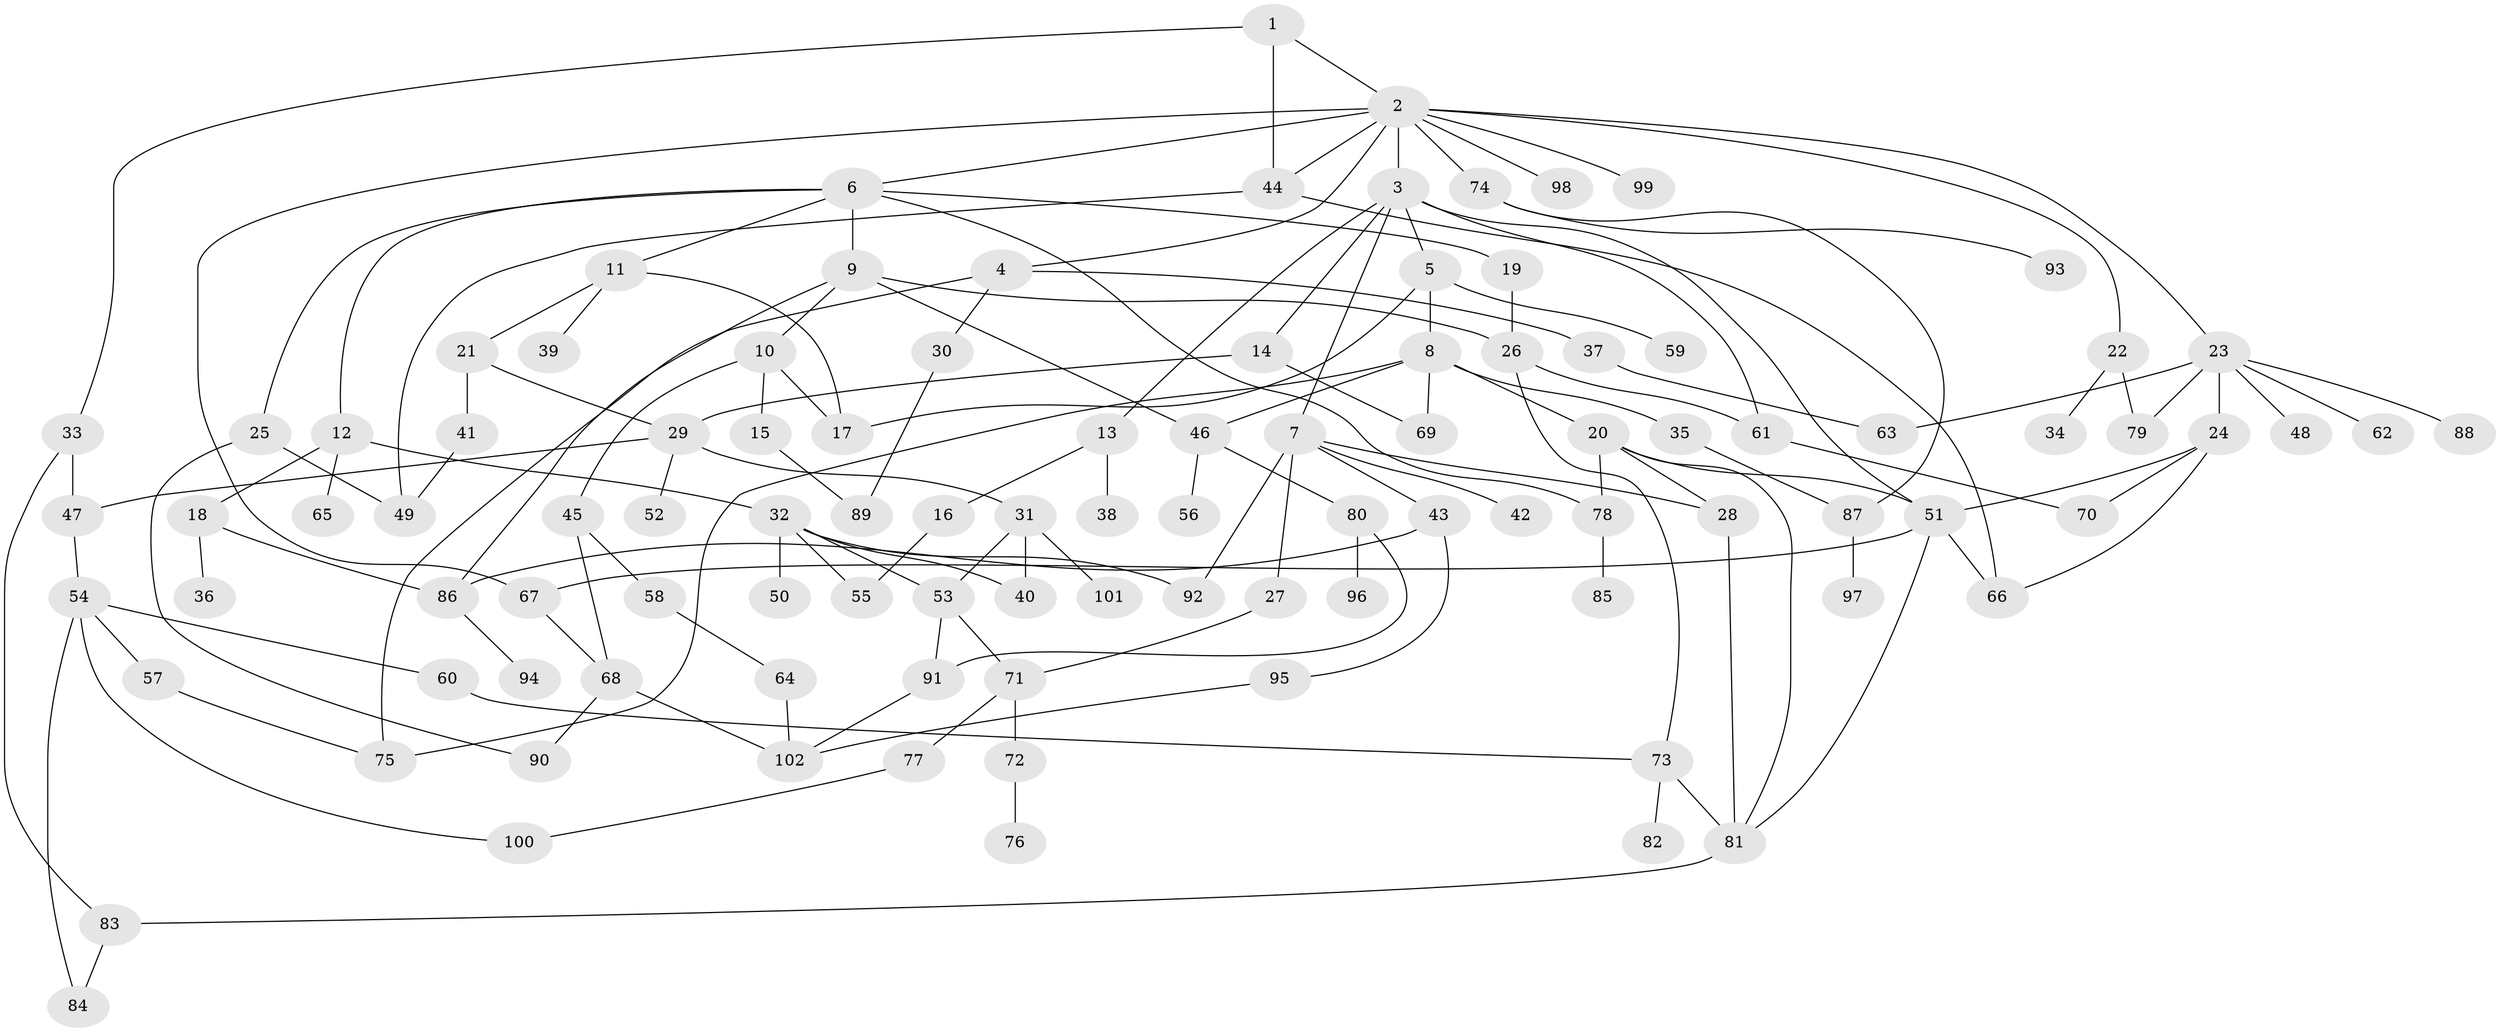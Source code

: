 // coarse degree distribution, {15: 0.0196078431372549, 16: 0.0196078431372549, 8: 0.0196078431372549, 4: 0.09803921568627451, 3: 0.2549019607843137, 2: 0.17647058823529413, 5: 0.058823529411764705, 10: 0.0196078431372549, 6: 0.0392156862745098, 7: 0.0196078431372549, 1: 0.27450980392156865}
// Generated by graph-tools (version 1.1) at 2025/17/03/04/25 18:17:12]
// undirected, 102 vertices, 146 edges
graph export_dot {
graph [start="1"]
  node [color=gray90,style=filled];
  1;
  2;
  3;
  4;
  5;
  6;
  7;
  8;
  9;
  10;
  11;
  12;
  13;
  14;
  15;
  16;
  17;
  18;
  19;
  20;
  21;
  22;
  23;
  24;
  25;
  26;
  27;
  28;
  29;
  30;
  31;
  32;
  33;
  34;
  35;
  36;
  37;
  38;
  39;
  40;
  41;
  42;
  43;
  44;
  45;
  46;
  47;
  48;
  49;
  50;
  51;
  52;
  53;
  54;
  55;
  56;
  57;
  58;
  59;
  60;
  61;
  62;
  63;
  64;
  65;
  66;
  67;
  68;
  69;
  70;
  71;
  72;
  73;
  74;
  75;
  76;
  77;
  78;
  79;
  80;
  81;
  82;
  83;
  84;
  85;
  86;
  87;
  88;
  89;
  90;
  91;
  92;
  93;
  94;
  95;
  96;
  97;
  98;
  99;
  100;
  101;
  102;
  1 -- 2;
  1 -- 33;
  1 -- 44;
  2 -- 3;
  2 -- 4;
  2 -- 6;
  2 -- 22;
  2 -- 23;
  2 -- 44;
  2 -- 67;
  2 -- 74;
  2 -- 98;
  2 -- 99;
  3 -- 5;
  3 -- 7;
  3 -- 13;
  3 -- 14;
  3 -- 61;
  3 -- 51;
  4 -- 30;
  4 -- 37;
  4 -- 75;
  5 -- 8;
  5 -- 59;
  5 -- 17;
  6 -- 9;
  6 -- 11;
  6 -- 12;
  6 -- 19;
  6 -- 25;
  6 -- 78;
  7 -- 27;
  7 -- 28;
  7 -- 42;
  7 -- 43;
  7 -- 92;
  8 -- 20;
  8 -- 35;
  8 -- 69;
  8 -- 46;
  8 -- 75;
  9 -- 10;
  9 -- 46;
  9 -- 86;
  9 -- 26;
  10 -- 15;
  10 -- 17;
  10 -- 45;
  11 -- 21;
  11 -- 39;
  11 -- 17;
  12 -- 18;
  12 -- 32;
  12 -- 65;
  13 -- 16;
  13 -- 38;
  14 -- 29;
  14 -- 69;
  15 -- 89;
  16 -- 55;
  18 -- 36;
  18 -- 86;
  19 -- 26;
  20 -- 51;
  20 -- 78;
  20 -- 81;
  20 -- 28;
  21 -- 29;
  21 -- 41;
  22 -- 34;
  22 -- 79;
  23 -- 24;
  23 -- 48;
  23 -- 62;
  23 -- 63;
  23 -- 79;
  23 -- 88;
  24 -- 66;
  24 -- 70;
  24 -- 51;
  25 -- 90;
  25 -- 49;
  26 -- 61;
  26 -- 73;
  27 -- 71;
  28 -- 81;
  29 -- 31;
  29 -- 52;
  29 -- 47;
  30 -- 89;
  31 -- 40;
  31 -- 53;
  31 -- 101;
  32 -- 50;
  32 -- 92;
  32 -- 53;
  32 -- 40;
  32 -- 55;
  33 -- 47;
  33 -- 83;
  35 -- 87;
  37 -- 63;
  41 -- 49;
  43 -- 86;
  43 -- 95;
  44 -- 49;
  44 -- 66;
  45 -- 58;
  45 -- 68;
  46 -- 56;
  46 -- 80;
  47 -- 54;
  51 -- 81;
  51 -- 67;
  51 -- 66;
  53 -- 91;
  53 -- 71;
  54 -- 57;
  54 -- 60;
  54 -- 84;
  54 -- 100;
  57 -- 75;
  58 -- 64;
  60 -- 73;
  61 -- 70;
  64 -- 102;
  67 -- 68;
  68 -- 102;
  68 -- 90;
  71 -- 72;
  71 -- 77;
  72 -- 76;
  73 -- 82;
  73 -- 81;
  74 -- 93;
  74 -- 87;
  77 -- 100;
  78 -- 85;
  80 -- 91;
  80 -- 96;
  81 -- 83;
  83 -- 84;
  86 -- 94;
  87 -- 97;
  91 -- 102;
  95 -- 102;
}
